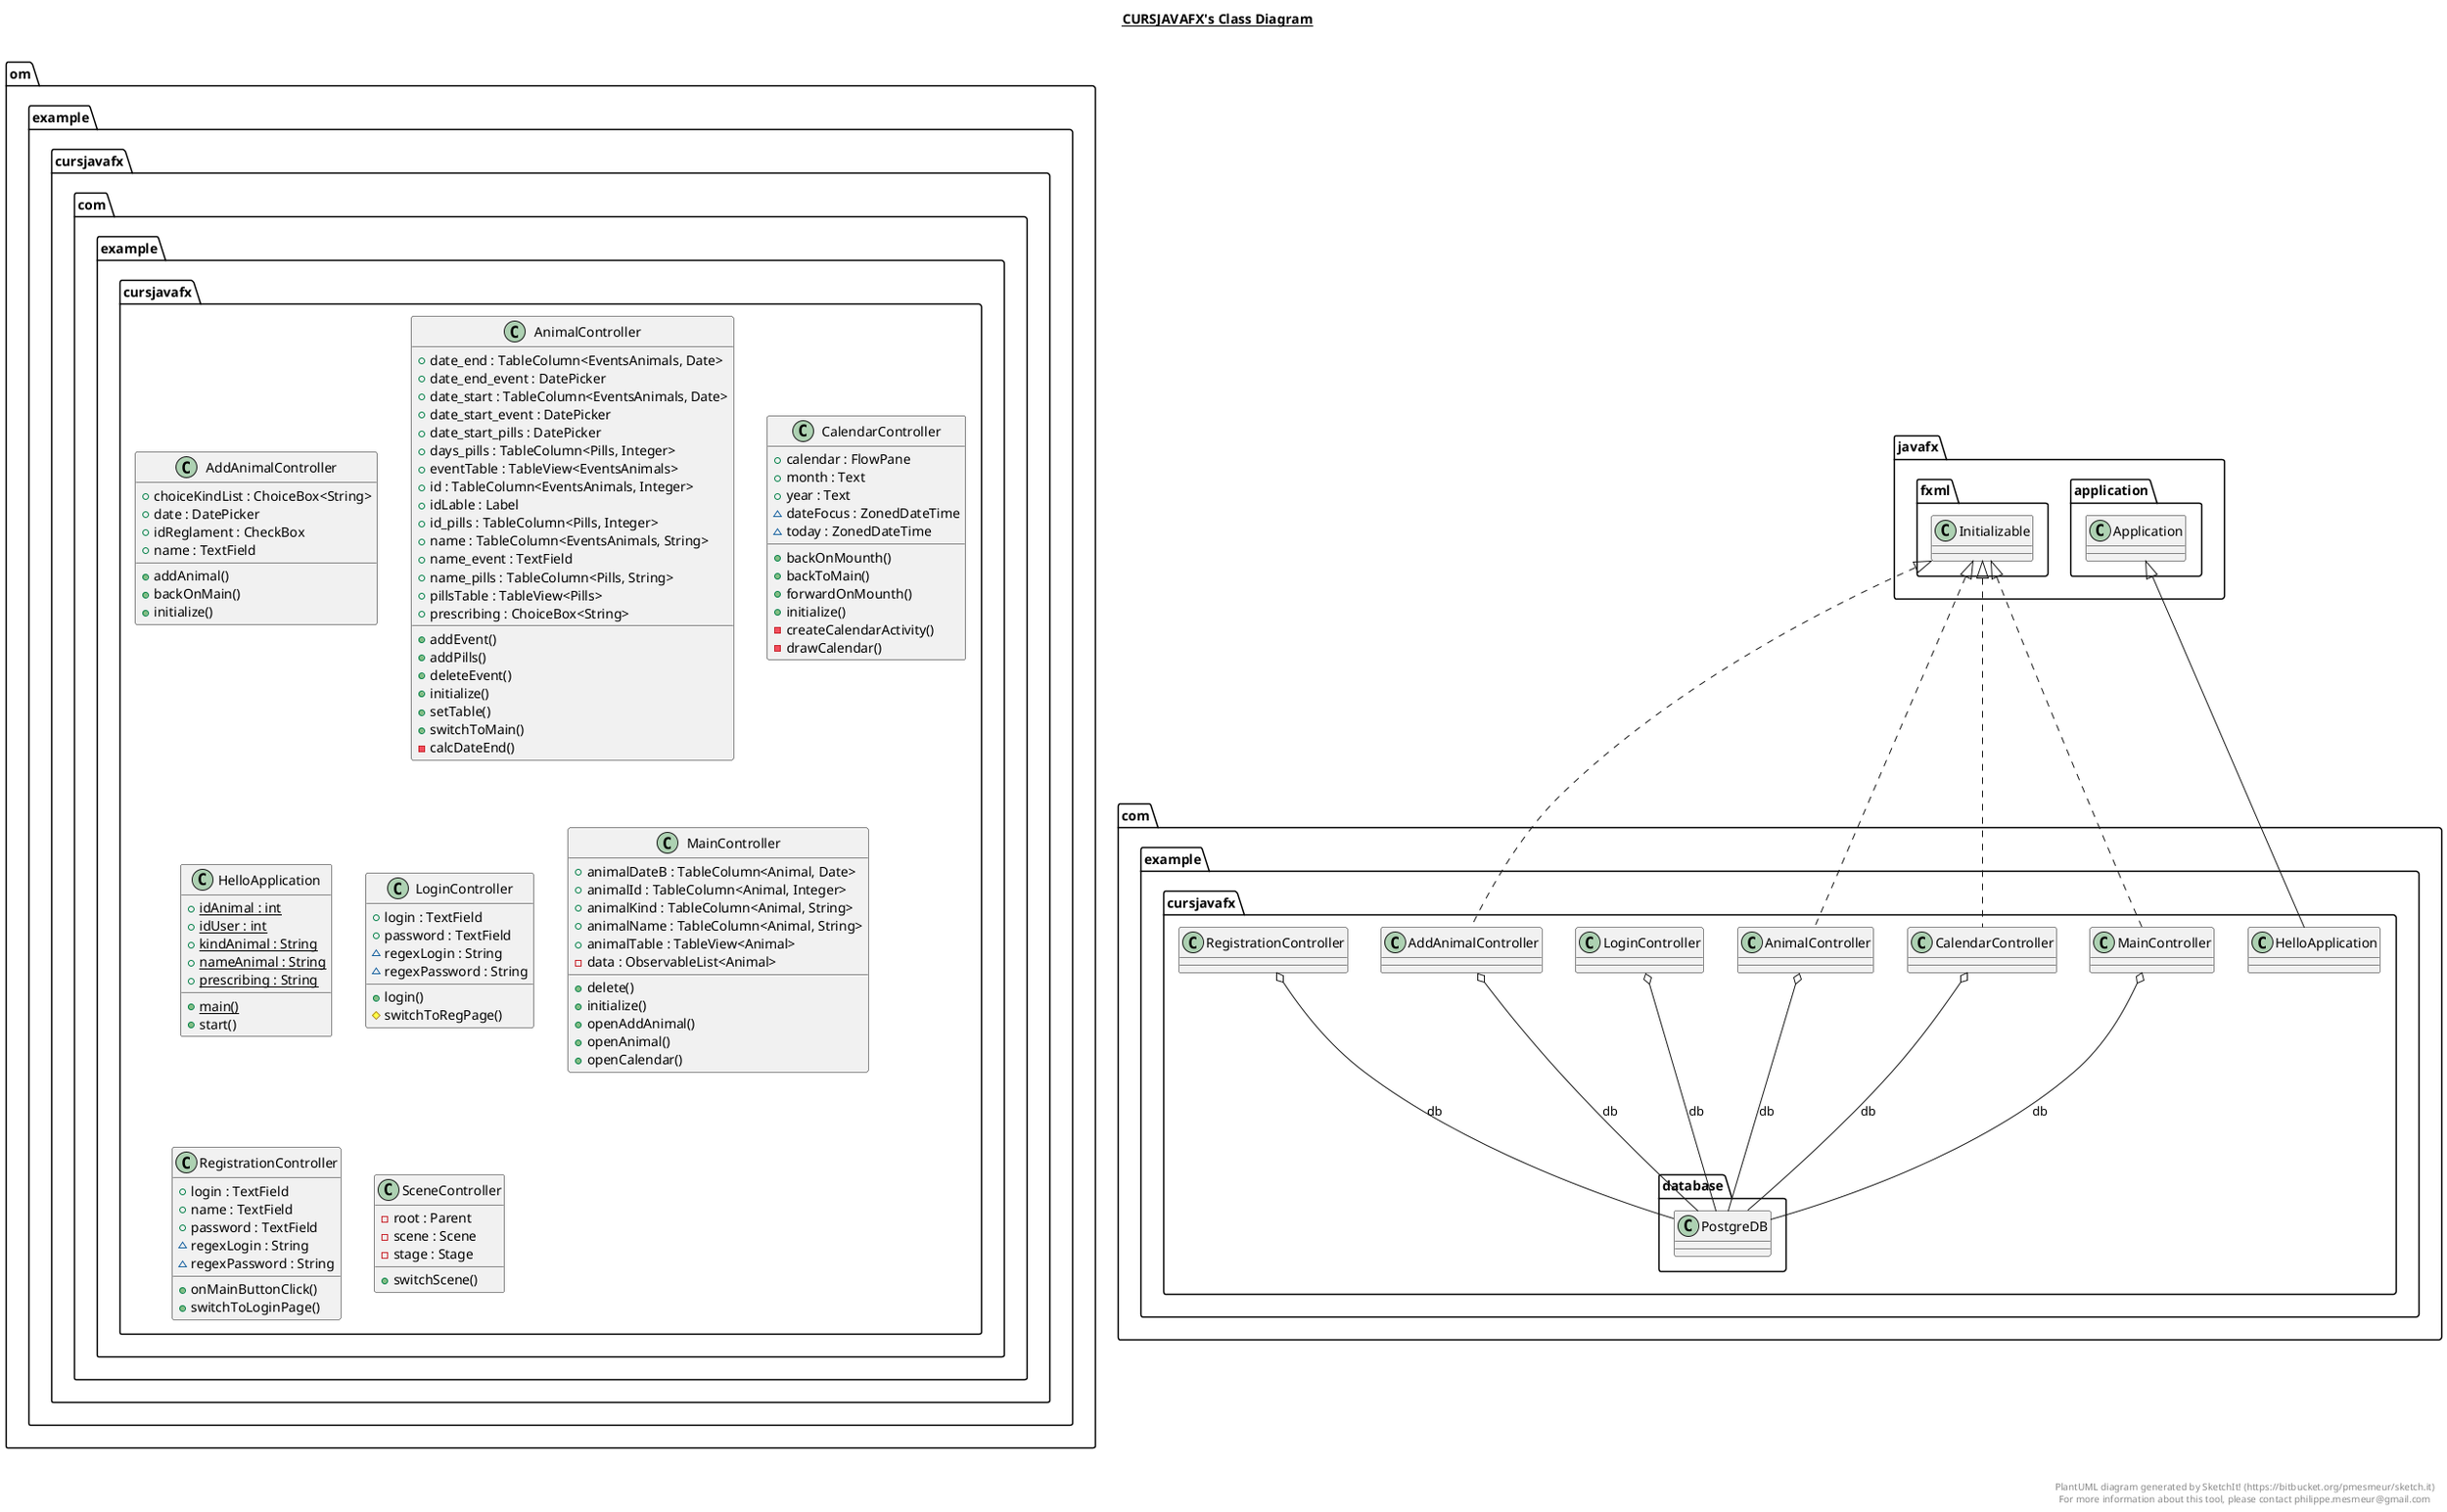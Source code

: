 @startuml

title __CURSJAVAFX's Class Diagram__\n


    namespace om.example.cursjavafx {
      class com.example.cursjavafx.AddAnimalController {
          + choiceKindList : ChoiceBox<String>
          + date : DatePicker
          + idReglament : CheckBox
          + name : TextField
          + addAnimal()
          + backOnMain()
          + initialize()
      }
    }

  


    namespace om.example.cursjavafx {
      class com.example.cursjavafx.AnimalController {
          + date_end : TableColumn<EventsAnimals, Date>
          + date_end_event : DatePicker
          + date_start : TableColumn<EventsAnimals, Date>
          + date_start_event : DatePicker
          + date_start_pills : DatePicker
          + days_pills : TableColumn<Pills, Integer>
          + eventTable : TableView<EventsAnimals>
          + id : TableColumn<EventsAnimals, Integer>
          + idLable : Label
          + id_pills : TableColumn<Pills, Integer>
          + name : TableColumn<EventsAnimals, String>
          + name_event : TextField
          + name_pills : TableColumn<Pills, String>
          + pillsTable : TableView<Pills>
          + prescribing : ChoiceBox<String>
          + addEvent()
          + addPills()
          + deleteEvent()
          + initialize()
          + setTable()
          + switchToMain()
          - calcDateEnd()
      }
    }

  


    namespace om.example.cursjavafx {
      class com.example.cursjavafx.CalendarController {
          + calendar : FlowPane
          + month : Text
          + year : Text
          ~ dateFocus : ZonedDateTime
          ~ today : ZonedDateTime
          + backOnMounth()
          + backToMain()
          + forwardOnMounth()
          + initialize()
          - createCalendarActivity()
          - drawCalendar()
      }
    }

  


    namespace om.example.cursjavafx {
      class com.example.cursjavafx.HelloApplication {
          {static} + idAnimal : int
          {static} + idUser : int
          {static} + kindAnimal : String
          {static} + nameAnimal : String
          {static} + prescribing : String
          {static} + main()
          + start()
      }
    }

  


    namespace om.example.cursjavafx {
      class com.example.cursjavafx.LoginController {
          + login : TextField
          + password : TextField
          ~ regexLogin : String
          ~ regexPassword : String
          + login()
          # switchToRegPage()
      }
    }

  


    namespace om.example.cursjavafx {
      class com.example.cursjavafx.MainController {
          + animalDateB : TableColumn<Animal, Date>
          + animalId : TableColumn<Animal, Integer>
          + animalKind : TableColumn<Animal, String>
          + animalName : TableColumn<Animal, String>
          + animalTable : TableView<Animal>
          - data : ObservableList<Animal>
          + delete()
          + initialize()
          + openAddAnimal()
          + openAnimal()
          + openCalendar()
      }
    }

  


    namespace om.example.cursjavafx {
      class com.example.cursjavafx.RegistrationController {
          + login : TextField
          + name : TextField
          + password : TextField
          ~ regexLogin : String
          ~ regexPassword : String
          + onMainButtonClick()
          + switchToLoginPage()
      }
    }

  


    namespace om.example.cursjavafx {
      class com.example.cursjavafx.SceneController {
          - root : Parent
          - scene : Scene
          - stage : Stage
          + switchScene()
      }
    }

  

  com.example.cursjavafx.AddAnimalController .up.|> javafx.fxml.Initializable
  com.example.cursjavafx.AddAnimalController o-- com.example.cursjavafx.database.PostgreDB : db
  com.example.cursjavafx.AnimalController .up.|> javafx.fxml.Initializable
  com.example.cursjavafx.AnimalController o-- com.example.cursjavafx.database.PostgreDB : db
  com.example.cursjavafx.CalendarController .up.|> javafx.fxml.Initializable
  com.example.cursjavafx.CalendarController o-- com.example.cursjavafx.database.PostgreDB : db
  com.example.cursjavafx.HelloApplication -up-|> javafx.application.Application
  com.example.cursjavafx.LoginController o-- com.example.cursjavafx.database.PostgreDB : db
  com.example.cursjavafx.MainController .up.|> javafx.fxml.Initializable
  com.example.cursjavafx.MainController o-- com.example.cursjavafx.database.PostgreDB : db
  com.example.cursjavafx.RegistrationController o-- com.example.cursjavafx.database.PostgreDB : db


right footer


PlantUML diagram generated by SketchIt! (https://bitbucket.org/pmesmeur/sketch.it)
For more information about this tool, please contact philippe.mesmeur@gmail.com
endfooter

@enduml
